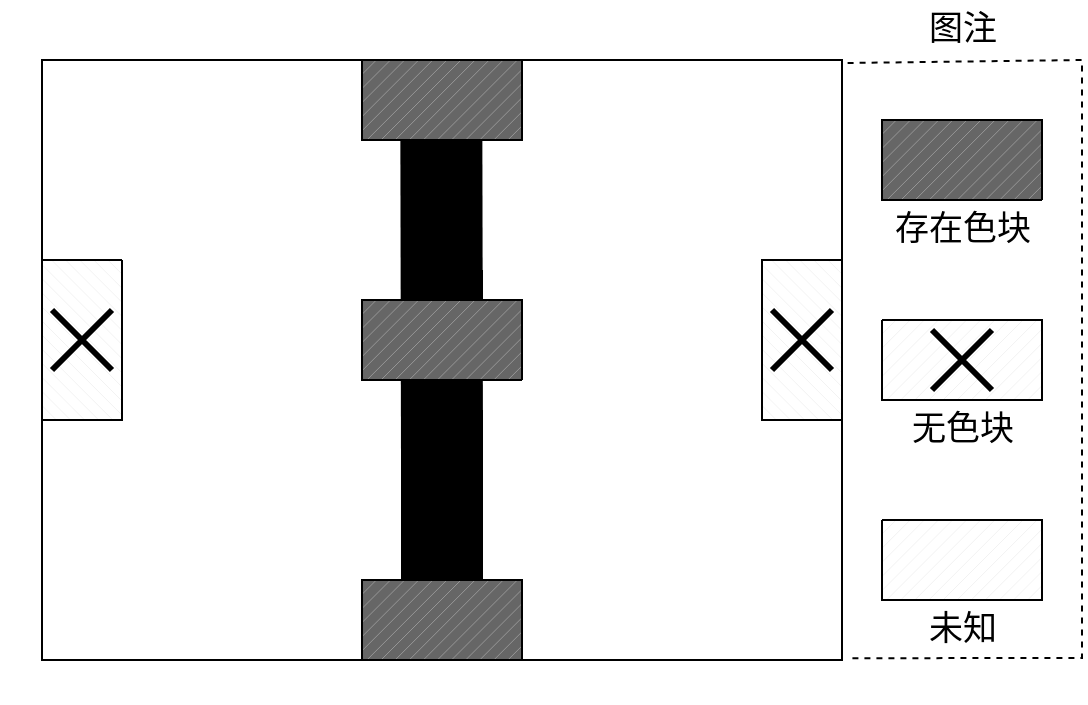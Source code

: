 <mxfile version="18.0.7" type="github">
  <diagram id="j_OQ7gTMTuMjUYhutDOx" name="Page-1">
    <mxGraphModel dx="1354" dy="690" grid="1" gridSize="10" guides="1" tooltips="1" connect="1" arrows="1" fold="1" page="1" pageScale="1" pageWidth="827" pageHeight="1169" math="0" shadow="0">
      <root>
        <mxCell id="0" />
        <mxCell id="1" parent="0" />
        <mxCell id="3mfLvI7R5a4SeBiyf97p-12" value="" style="verticalLabelPosition=bottom;verticalAlign=top;html=1;shape=mxgraph.basic.rect;fillColor2=none;strokeWidth=1;size=20;indent=5;" vertex="1" parent="1">
          <mxGeometry x="150" y="190" width="400" height="300" as="geometry" />
        </mxCell>
        <mxCell id="3mfLvI7R5a4SeBiyf97p-51" value="" style="endArrow=none;html=1;rounded=0;fontSize=17;endSize=6;jumpSize=7;strokeWidth=41;" edge="1" parent="1">
          <mxGeometry width="50" height="50" relative="1" as="geometry">
            <mxPoint x="350" y="390" as="sourcePoint" />
            <mxPoint x="349.6" y="190" as="targetPoint" />
            <Array as="points" />
          </mxGeometry>
        </mxCell>
        <mxCell id="3mfLvI7R5a4SeBiyf97p-13" value="" style="endArrow=none;dashed=1;html=1;rounded=0;exitX=1.007;exitY=0.005;exitDx=0;exitDy=0;exitPerimeter=0;entryX=1.01;entryY=0.997;entryDx=0;entryDy=0;entryPerimeter=0;" edge="1" parent="1" source="3mfLvI7R5a4SeBiyf97p-12" target="3mfLvI7R5a4SeBiyf97p-12">
          <mxGeometry width="50" height="50" relative="1" as="geometry">
            <mxPoint x="640" y="180" as="sourcePoint" />
            <mxPoint x="730" y="190" as="targetPoint" />
            <Array as="points">
              <mxPoint x="670" y="190" />
              <mxPoint x="670" y="489" />
            </Array>
          </mxGeometry>
        </mxCell>
        <mxCell id="3mfLvI7R5a4SeBiyf97p-15" value="" style="verticalLabelPosition=bottom;verticalAlign=top;html=1;shape=mxgraph.basic.patternFillRect;fillStyle=diag;step=5;fillStrokeWidth=0.2;fillStrokeColor=#dddddd;fillColor=#FFFFFF;" vertex="1" parent="1">
          <mxGeometry x="570" y="320" width="80" height="40" as="geometry" />
        </mxCell>
        <mxCell id="3mfLvI7R5a4SeBiyf97p-16" value="" style="verticalLabelPosition=bottom;verticalAlign=top;html=1;shape=mxgraph.basic.patternFillRect;fillStyle=diag;step=5;fillStrokeWidth=0.2;fillStrokeColor=#dddddd;fillColor=#FFFFFF;" vertex="1" parent="1">
          <mxGeometry x="570" y="420" width="80" height="40" as="geometry" />
        </mxCell>
        <mxCell id="3mfLvI7R5a4SeBiyf97p-17" value="" style="shape=umlDestroy;whiteSpace=wrap;html=1;strokeWidth=3;fillColor=#FFFFFF;" vertex="1" parent="1">
          <mxGeometry x="595" y="325" width="30" height="30" as="geometry" />
        </mxCell>
        <mxCell id="3mfLvI7R5a4SeBiyf97p-18" value="图注" style="text;html=1;align=center;verticalAlign=middle;resizable=0;points=[];autosize=1;strokeColor=none;fillColor=none;fontSize=17;" vertex="1" parent="1">
          <mxGeometry x="585" y="160" width="50" height="30" as="geometry" />
        </mxCell>
        <mxCell id="3mfLvI7R5a4SeBiyf97p-19" value="存在色块" style="text;html=1;align=center;verticalAlign=middle;resizable=0;points=[];autosize=1;strokeColor=none;fillColor=none;fontSize=17;" vertex="1" parent="1">
          <mxGeometry x="570" y="260" width="80" height="30" as="geometry" />
        </mxCell>
        <mxCell id="3mfLvI7R5a4SeBiyf97p-20" value="无色块" style="text;html=1;align=center;verticalAlign=middle;resizable=0;points=[];autosize=1;strokeColor=none;fillColor=none;fontSize=17;" vertex="1" parent="1">
          <mxGeometry x="575" y="360" width="70" height="30" as="geometry" />
        </mxCell>
        <mxCell id="3mfLvI7R5a4SeBiyf97p-21" value="未知" style="text;html=1;align=center;verticalAlign=middle;resizable=0;points=[];autosize=1;strokeColor=none;fillColor=none;fontSize=17;" vertex="1" parent="1">
          <mxGeometry x="585" y="460" width="50" height="30" as="geometry" />
        </mxCell>
        <mxCell id="3mfLvI7R5a4SeBiyf97p-22" value="" style="endArrow=none;html=1;rounded=0;fontSize=17;endSize=6;jumpSize=7;strokeWidth=41;startArrow=none;" edge="1" parent="1">
          <mxGeometry width="50" height="50" relative="1" as="geometry">
            <mxPoint x="350" y="295" as="sourcePoint" />
            <mxPoint x="350" y="310" as="targetPoint" />
            <Array as="points">
              <mxPoint x="350" y="310" />
            </Array>
          </mxGeometry>
        </mxCell>
        <mxCell id="3mfLvI7R5a4SeBiyf97p-35" value="" style="endArrow=none;html=1;rounded=0;fontSize=17;endSize=6;strokeWidth=41;jumpSize=7;exitX=0.004;exitY=0.497;exitDx=0;exitDy=0;exitPerimeter=0;" edge="1" parent="1">
          <mxGeometry width="50" height="50" relative="1" as="geometry">
            <mxPoint x="149.6" y="329.1" as="sourcePoint" />
            <mxPoint x="150" y="329.118" as="targetPoint" />
          </mxGeometry>
        </mxCell>
        <mxCell id="3mfLvI7R5a4SeBiyf97p-36" value="" style="verticalLabelPosition=bottom;verticalAlign=top;html=1;shape=mxgraph.basic.patternFillRect;fillStyle=diag;step=5;fillStrokeWidth=0.2;fillStrokeColor=#dddddd;fillColor=#666666;direction=west;" vertex="1" parent="1">
          <mxGeometry x="310" y="310" width="80" height="40" as="geometry" />
        </mxCell>
        <mxCell id="3mfLvI7R5a4SeBiyf97p-41" value="" style="endArrow=none;html=1;rounded=0;fontSize=17;endSize=6;jumpSize=7;strokeWidth=41;" edge="1" parent="1">
          <mxGeometry width="50" height="50" relative="1" as="geometry">
            <mxPoint x="350" y="490" as="sourcePoint" />
            <mxPoint x="350" y="365" as="targetPoint" />
            <Array as="points" />
          </mxGeometry>
        </mxCell>
        <mxCell id="3mfLvI7R5a4SeBiyf97p-42" value="" style="verticalLabelPosition=bottom;verticalAlign=top;html=1;shape=mxgraph.basic.patternFillRect;fillStyle=diag;step=5;fillStrokeWidth=0.2;fillStrokeColor=#dddddd;fillColor=#FFFFFF;" vertex="1" parent="1">
          <mxGeometry x="310" y="190" width="80" height="40" as="geometry" />
        </mxCell>
        <mxCell id="3mfLvI7R5a4SeBiyf97p-43" value="" style="verticalLabelPosition=bottom;verticalAlign=top;html=1;shape=mxgraph.basic.patternFillRect;fillStyle=diag;step=5;fillStrokeWidth=0.2;fillStrokeColor=#dddddd;fillColor=#666666;direction=west;" vertex="1" parent="1">
          <mxGeometry x="310" y="450" width="80" height="40" as="geometry" />
        </mxCell>
        <mxCell id="3mfLvI7R5a4SeBiyf97p-46" value="" style="verticalLabelPosition=bottom;verticalAlign=top;html=1;shape=mxgraph.basic.patternFillRect;fillStyle=diag;step=5;fillStrokeWidth=0.2;fillStrokeColor=#dddddd;fillColor=#FFFFFF;rotation=90;" vertex="1" parent="1">
          <mxGeometry x="130" y="310" width="80" height="40" as="geometry" />
        </mxCell>
        <mxCell id="3mfLvI7R5a4SeBiyf97p-47" value="" style="shape=umlDestroy;whiteSpace=wrap;html=1;strokeWidth=3;fillColor=#FFFFFF;" vertex="1" parent="1">
          <mxGeometry x="155" y="315" width="30" height="30" as="geometry" />
        </mxCell>
        <mxCell id="3mfLvI7R5a4SeBiyf97p-49" value="" style="verticalLabelPosition=bottom;verticalAlign=top;html=1;shape=mxgraph.basic.patternFillRect;fillStyle=diag;step=5;fillStrokeWidth=0.2;fillStrokeColor=#dddddd;fillColor=#666666;direction=west;" vertex="1" parent="1">
          <mxGeometry x="310" y="190" width="80" height="40" as="geometry" />
        </mxCell>
        <mxCell id="3mfLvI7R5a4SeBiyf97p-53" value="" style="verticalLabelPosition=bottom;verticalAlign=top;html=1;shape=mxgraph.basic.patternFillRect;fillStyle=diag;step=5;fillStrokeWidth=0.2;fillStrokeColor=#dddddd;fillColor=#FFFFFF;rotation=90;" vertex="1" parent="1">
          <mxGeometry x="490" y="310" width="80" height="40" as="geometry" />
        </mxCell>
        <mxCell id="3mfLvI7R5a4SeBiyf97p-54" value="" style="shape=umlDestroy;whiteSpace=wrap;html=1;strokeWidth=3;fillColor=#FFFFFF;" vertex="1" parent="1">
          <mxGeometry x="515" y="315" width="30" height="30" as="geometry" />
        </mxCell>
        <mxCell id="3mfLvI7R5a4SeBiyf97p-56" value="" style="verticalLabelPosition=bottom;verticalAlign=top;html=1;shape=mxgraph.basic.patternFillRect;fillStyle=diag;step=5;fillStrokeWidth=0.2;fillStrokeColor=#dddddd;fillColor=#666666;direction=west;" vertex="1" parent="1">
          <mxGeometry x="570" y="220" width="80" height="40" as="geometry" />
        </mxCell>
      </root>
    </mxGraphModel>
  </diagram>
</mxfile>
